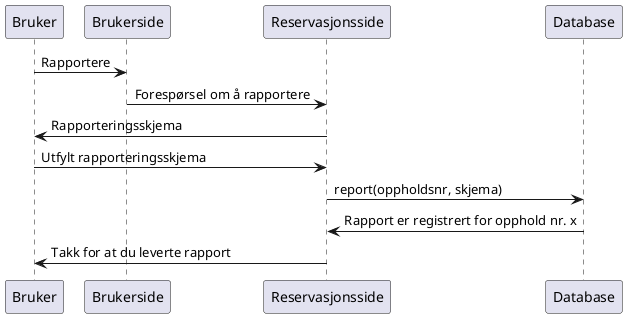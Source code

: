 @startuml
Bruker -> Brukerside: Rapportere
Brukerside -> Reservasjonsside: Forespørsel om å rapportere
Reservasjonsside -> Bruker: Rapporteringsskjema
Bruker -> Reservasjonsside: Utfylt rapporteringsskjema
Reservasjonsside -> Database: report(oppholdsnr, skjema)
Database -> Reservasjonsside: Rapport er registrert for opphold nr. x
Reservasjonsside -> Bruker: Takk for at du leverte rapport
@enduml



